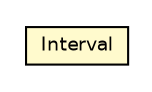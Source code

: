 #!/usr/local/bin/dot
#
# Class diagram 
# Generated by UMLGraph version R5_6-24-gf6e263 (http://www.umlgraph.org/)
#

digraph G {
	edge [fontname="Helvetica",fontsize=10,labelfontname="Helvetica",labelfontsize=10];
	node [fontname="Helvetica",fontsize=10,shape=plaintext];
	nodesep=0.25;
	ranksep=0.5;
	// com.rockhoppertech.music.Interval
	c4946 [label=<<table title="com.rockhoppertech.music.Interval" border="0" cellborder="1" cellspacing="0" cellpadding="2" port="p" bgcolor="lemonChiffon" href="./Interval.html">
		<tr><td><table border="0" cellspacing="0" cellpadding="1">
<tr><td align="center" balign="center"> Interval </td></tr>
		</table></td></tr>
		</table>>, URL="./Interval.html", fontname="Helvetica", fontcolor="black", fontsize=9.0];
}


